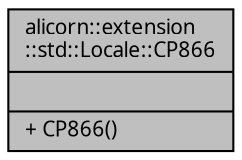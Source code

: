 digraph "alicorn::extension::std::Locale::CP866"
{
 // INTERACTIVE_SVG=YES
  edge [fontname="Verdana",fontsize="10",labelfontname="Verdana",labelfontsize="10"];
  node [fontname="Verdana",fontsize="10",shape=record];
  Node1 [label="{alicorn::extension\l::std::Locale::CP866\n||+ CP866()\l}",height=0.2,width=0.4,color="black", fillcolor="grey75", style="filled", fontcolor="black"];
}
